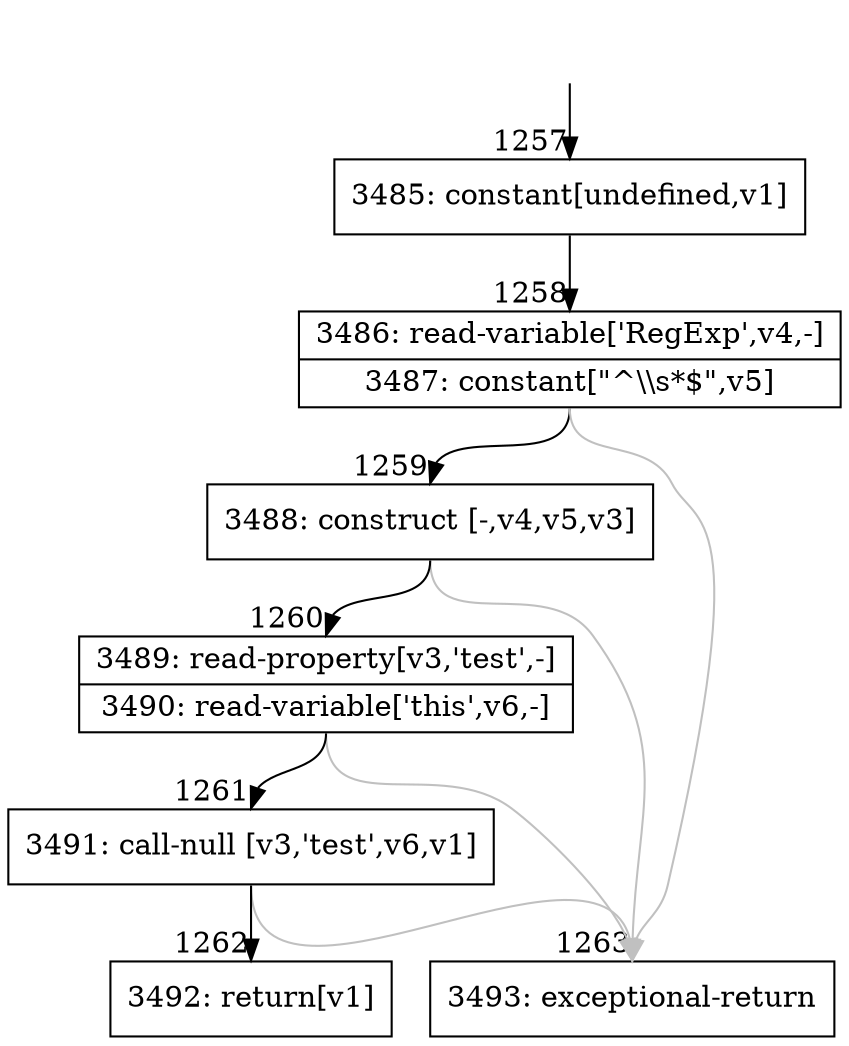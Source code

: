 digraph {
rankdir="TD"
BB_entry106[shape=none,label=""];
BB_entry106 -> BB1257 [tailport=s, headport=n, headlabel="    1257"]
BB1257 [shape=record label="{3485: constant[undefined,v1]}" ] 
BB1257 -> BB1258 [tailport=s, headport=n, headlabel="      1258"]
BB1258 [shape=record label="{3486: read-variable['RegExp',v4,-]|3487: constant[\"^\\\\s*$\",v5]}" ] 
BB1258 -> BB1259 [tailport=s, headport=n, headlabel="      1259"]
BB1258 -> BB1263 [tailport=s, headport=n, color=gray, headlabel="      1263"]
BB1259 [shape=record label="{3488: construct [-,v4,v5,v3]}" ] 
BB1259 -> BB1260 [tailport=s, headport=n, headlabel="      1260"]
BB1259 -> BB1263 [tailport=s, headport=n, color=gray]
BB1260 [shape=record label="{3489: read-property[v3,'test',-]|3490: read-variable['this',v6,-]}" ] 
BB1260 -> BB1261 [tailport=s, headport=n, headlabel="      1261"]
BB1260 -> BB1263 [tailport=s, headport=n, color=gray]
BB1261 [shape=record label="{3491: call-null [v3,'test',v6,v1]}" ] 
BB1261 -> BB1262 [tailport=s, headport=n, headlabel="      1262"]
BB1261 -> BB1263 [tailport=s, headport=n, color=gray]
BB1262 [shape=record label="{3492: return[v1]}" ] 
BB1263 [shape=record label="{3493: exceptional-return}" ] 
//#$~ 777
}
